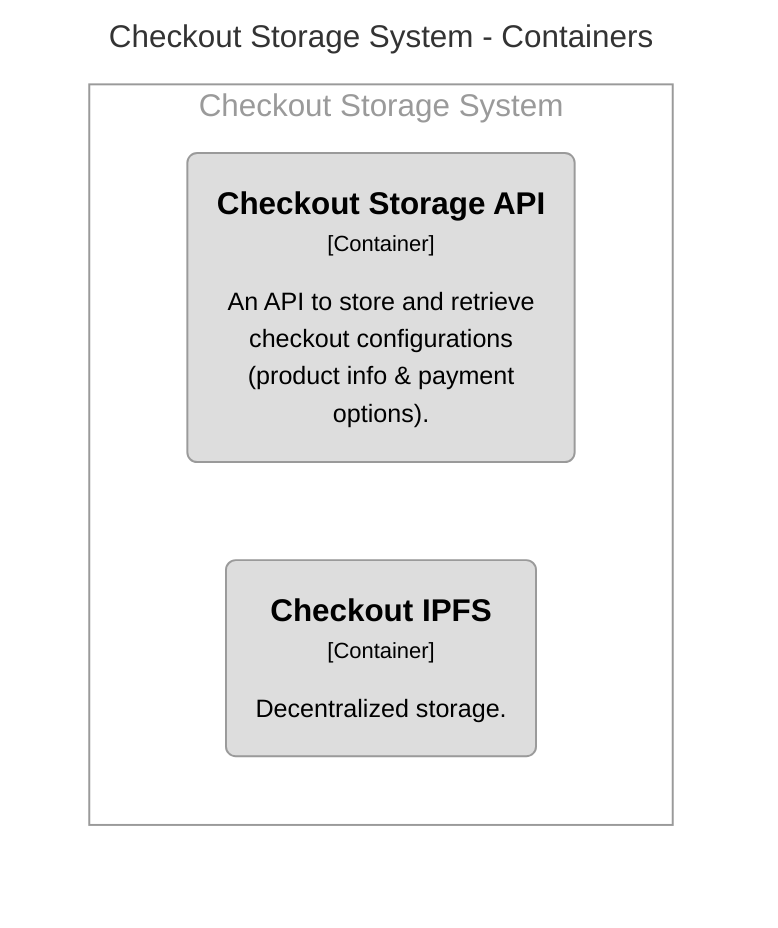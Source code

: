 graph TB
  linkStyle default fill:#ffffff

  subgraph diagram [Checkout Storage System - Containers]
    style diagram fill:#ffffff,stroke:#ffffff

    subgraph 25 [Checkout Storage System]
      style 25 fill:#ffffff,stroke:#9a9a9a,color:#9a9a9a

      26("<div style='font-weight: bold'>Checkout Storage API</div><div style='font-size: 70%; margin-top: 0px'>[Container]</div><div style='font-size: 80%; margin-top:10px'>An API to store and retrieve<br />checkout configurations<br />(product info & payment<br />options).</div>")
      style 26 fill:#dddddd,stroke:#9a9a9a,color:#000000
      27("<div style='font-weight: bold'>Checkout IPFS</div><div style='font-size: 70%; margin-top: 0px'>[Container]</div><div style='font-size: 80%; margin-top:10px'>Decentralized storage.</div>")
      style 27 fill:#dddddd,stroke:#9a9a9a,color:#000000
    end

  end